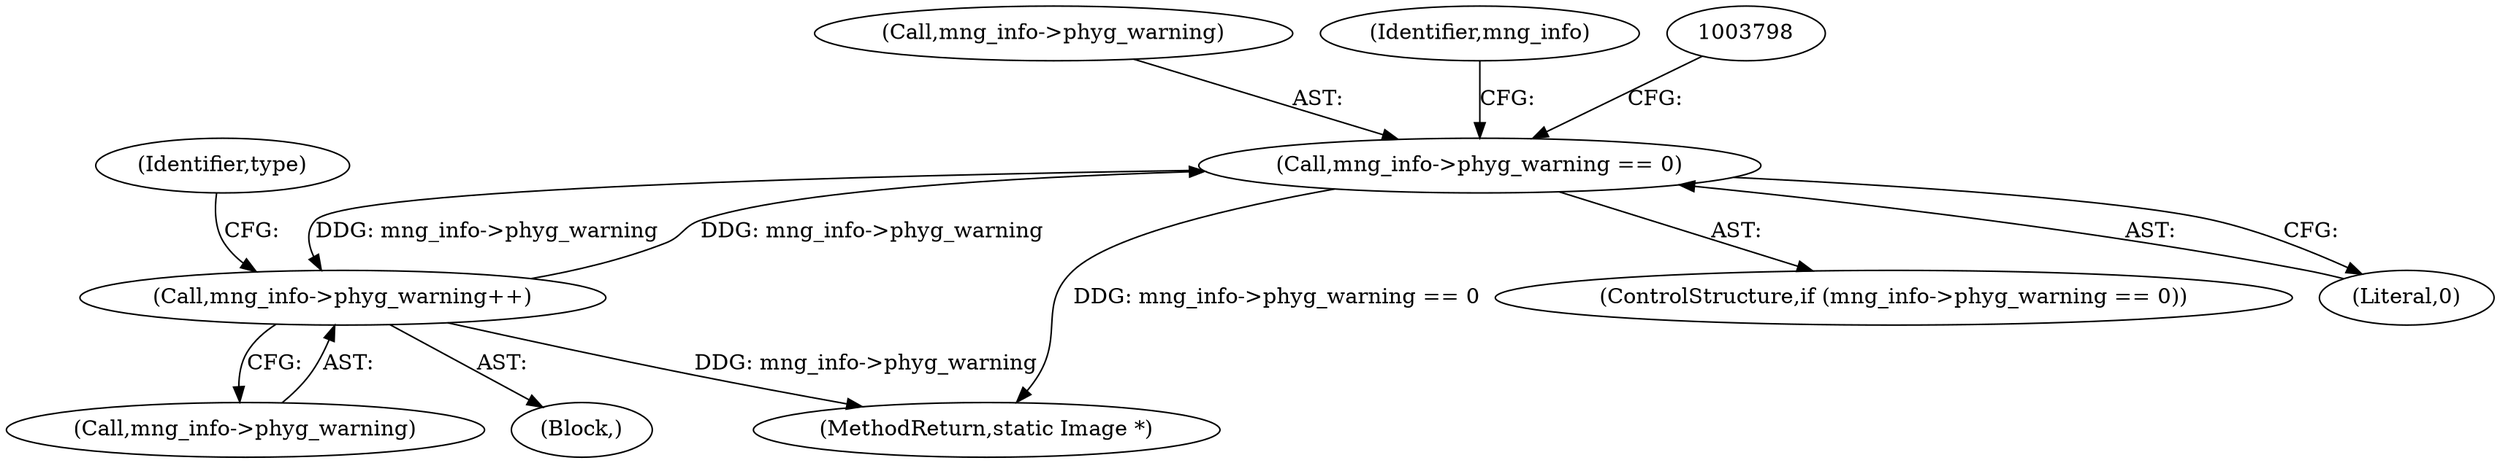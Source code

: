 digraph "0_ImageMagick_9eedb5660f1704cde8e8cd784c5c2a09dd2fd60f_0@pointer" {
"1003792" [label="(Call,mng_info->phyg_warning == 0)"];
"1003811" [label="(Call,mng_info->phyg_warning++)"];
"1003792" [label="(Call,mng_info->phyg_warning == 0)"];
"1003790" [label="(Block,)"];
"1007374" [label="(MethodReturn,static Image *)"];
"1003793" [label="(Call,mng_info->phyg_warning)"];
"1003791" [label="(ControlStructure,if (mng_info->phyg_warning == 0))"];
"1003811" [label="(Call,mng_info->phyg_warning++)"];
"1003818" [label="(Identifier,type)"];
"1003792" [label="(Call,mng_info->phyg_warning == 0)"];
"1003796" [label="(Literal,0)"];
"1003813" [label="(Identifier,mng_info)"];
"1003812" [label="(Call,mng_info->phyg_warning)"];
"1003792" -> "1003791"  [label="AST: "];
"1003792" -> "1003796"  [label="CFG: "];
"1003793" -> "1003792"  [label="AST: "];
"1003796" -> "1003792"  [label="AST: "];
"1003798" -> "1003792"  [label="CFG: "];
"1003813" -> "1003792"  [label="CFG: "];
"1003792" -> "1007374"  [label="DDG: mng_info->phyg_warning == 0"];
"1003811" -> "1003792"  [label="DDG: mng_info->phyg_warning"];
"1003792" -> "1003811"  [label="DDG: mng_info->phyg_warning"];
"1003811" -> "1003790"  [label="AST: "];
"1003811" -> "1003812"  [label="CFG: "];
"1003812" -> "1003811"  [label="AST: "];
"1003818" -> "1003811"  [label="CFG: "];
"1003811" -> "1007374"  [label="DDG: mng_info->phyg_warning"];
}
